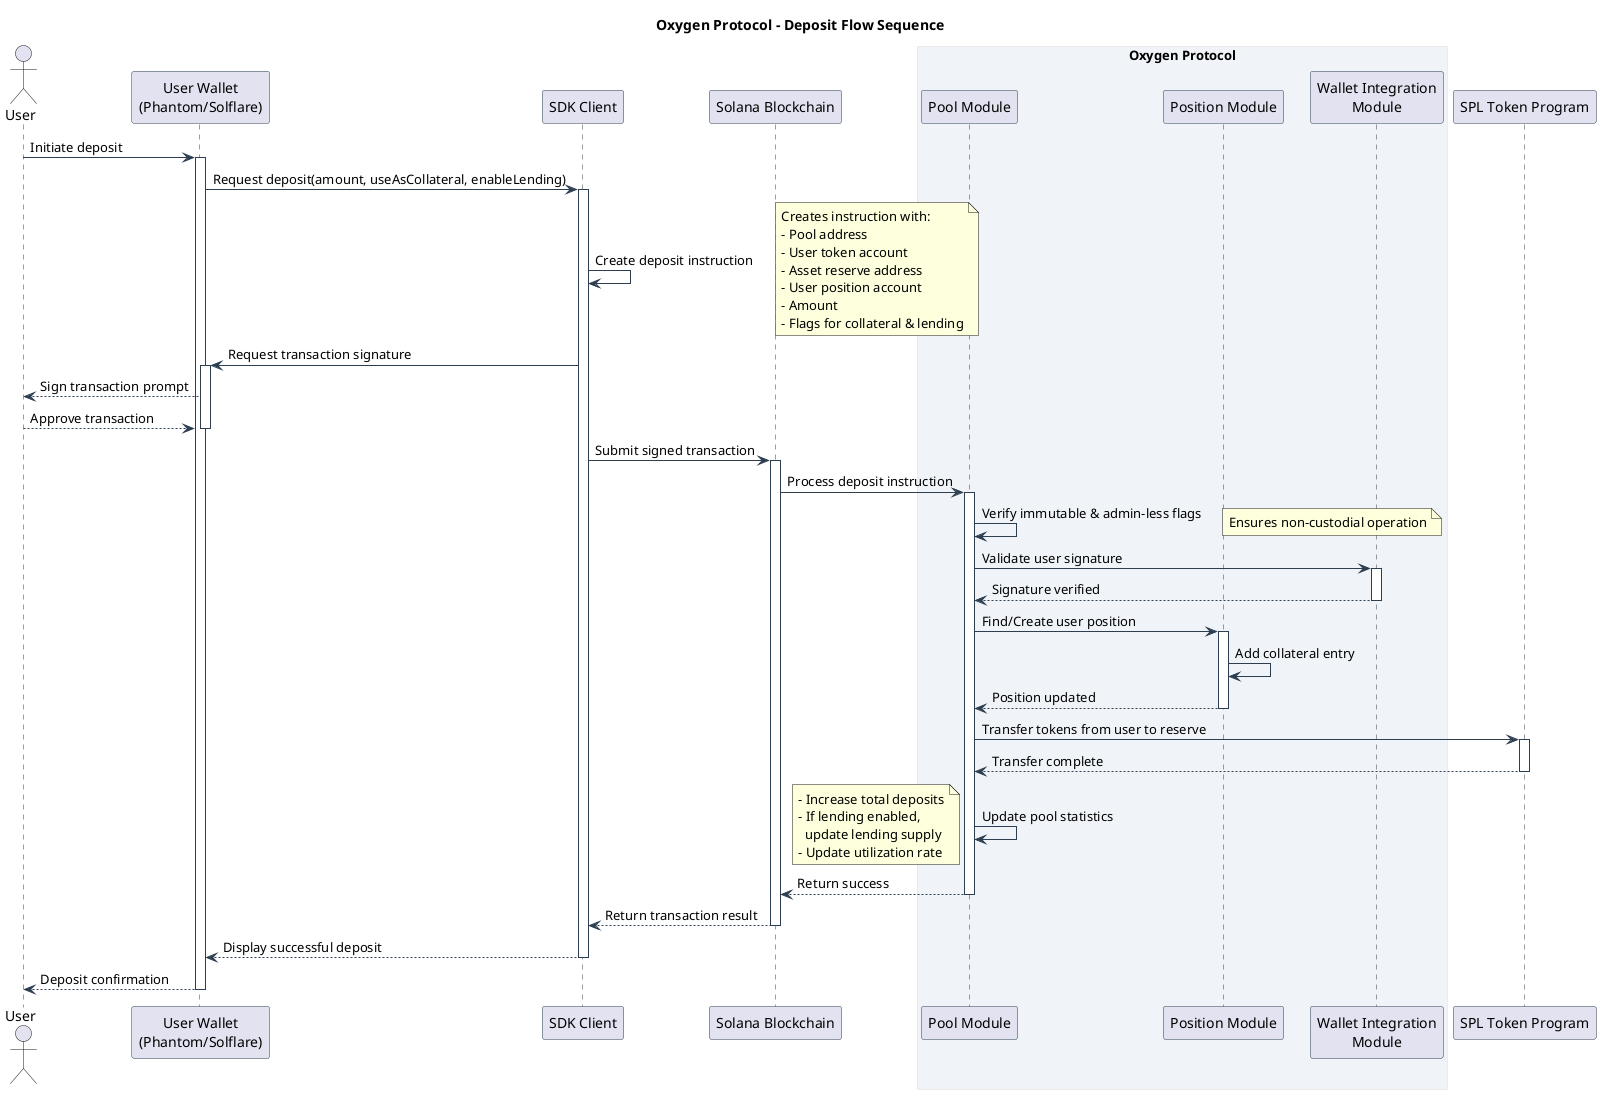 @startuml Deposit Flow

' Define styling
skinparam sequenceArrowColor #2c3e50
skinparam sequenceParticipantBorderColor #2c3e50
skinparam sequenceLifeLineBorderColor #2c3e50
skinparam sequenceBoxBorderColor #ddd
skinparam sequenceBoxBackgroundColor #f8f9fa

' Title
title Oxygen Protocol - Deposit Flow Sequence

' Define participants
actor "User" as User
participant "User Wallet\n(Phantom/Solflare)" as Wallet
participant "SDK Client" as SDK
participant "Solana Blockchain" as Solana
box "Oxygen Protocol" #f0f4f8
    participant "Pool Module" as Pool
    participant "Position Module" as Position
    participant "Wallet Integration\nModule" as WalletIntegration
end box
participant "SPL Token Program" as SPLToken

' Define the sequence
User -> Wallet : Initiate deposit
activate Wallet

Wallet -> SDK : Request deposit(amount, useAsCollateral, enableLending)
activate SDK

SDK -> SDK : Create deposit instruction
note right
    Creates instruction with:
    - Pool address
    - User token account
    - Asset reserve address
    - User position account
    - Amount
    - Flags for collateral & lending
end note

SDK -> Wallet : Request transaction signature
activate Wallet

Wallet --> User : Sign transaction prompt
User --> Wallet : Approve transaction
deactivate Wallet

SDK -> Solana : Submit signed transaction
activate Solana

Solana -> Pool : Process deposit instruction
activate Pool

Pool -> Pool : Verify immutable & admin-less flags
note right: Ensures non-custodial operation

Pool -> WalletIntegration : Validate user signature
activate WalletIntegration
WalletIntegration --> Pool : Signature verified
deactivate WalletIntegration

Pool -> Position : Find/Create user position
activate Position

Position -> Position : Add collateral entry
Position --> Pool : Position updated
deactivate Position

Pool -> SPLToken : Transfer tokens from user to reserve
activate SPLToken
SPLToken --> Pool : Transfer complete
deactivate SPLToken

Pool -> Pool : Update pool statistics
note left
    - Increase total deposits
    - If lending enabled,
      update lending supply
    - Update utilization rate
end note

Pool --> Solana : Return success
deactivate Pool

Solana --> SDK : Return transaction result
deactivate Solana

SDK --> Wallet : Display successful deposit
deactivate SDK

Wallet --> User : Deposit confirmation
deactivate Wallet

@enduml